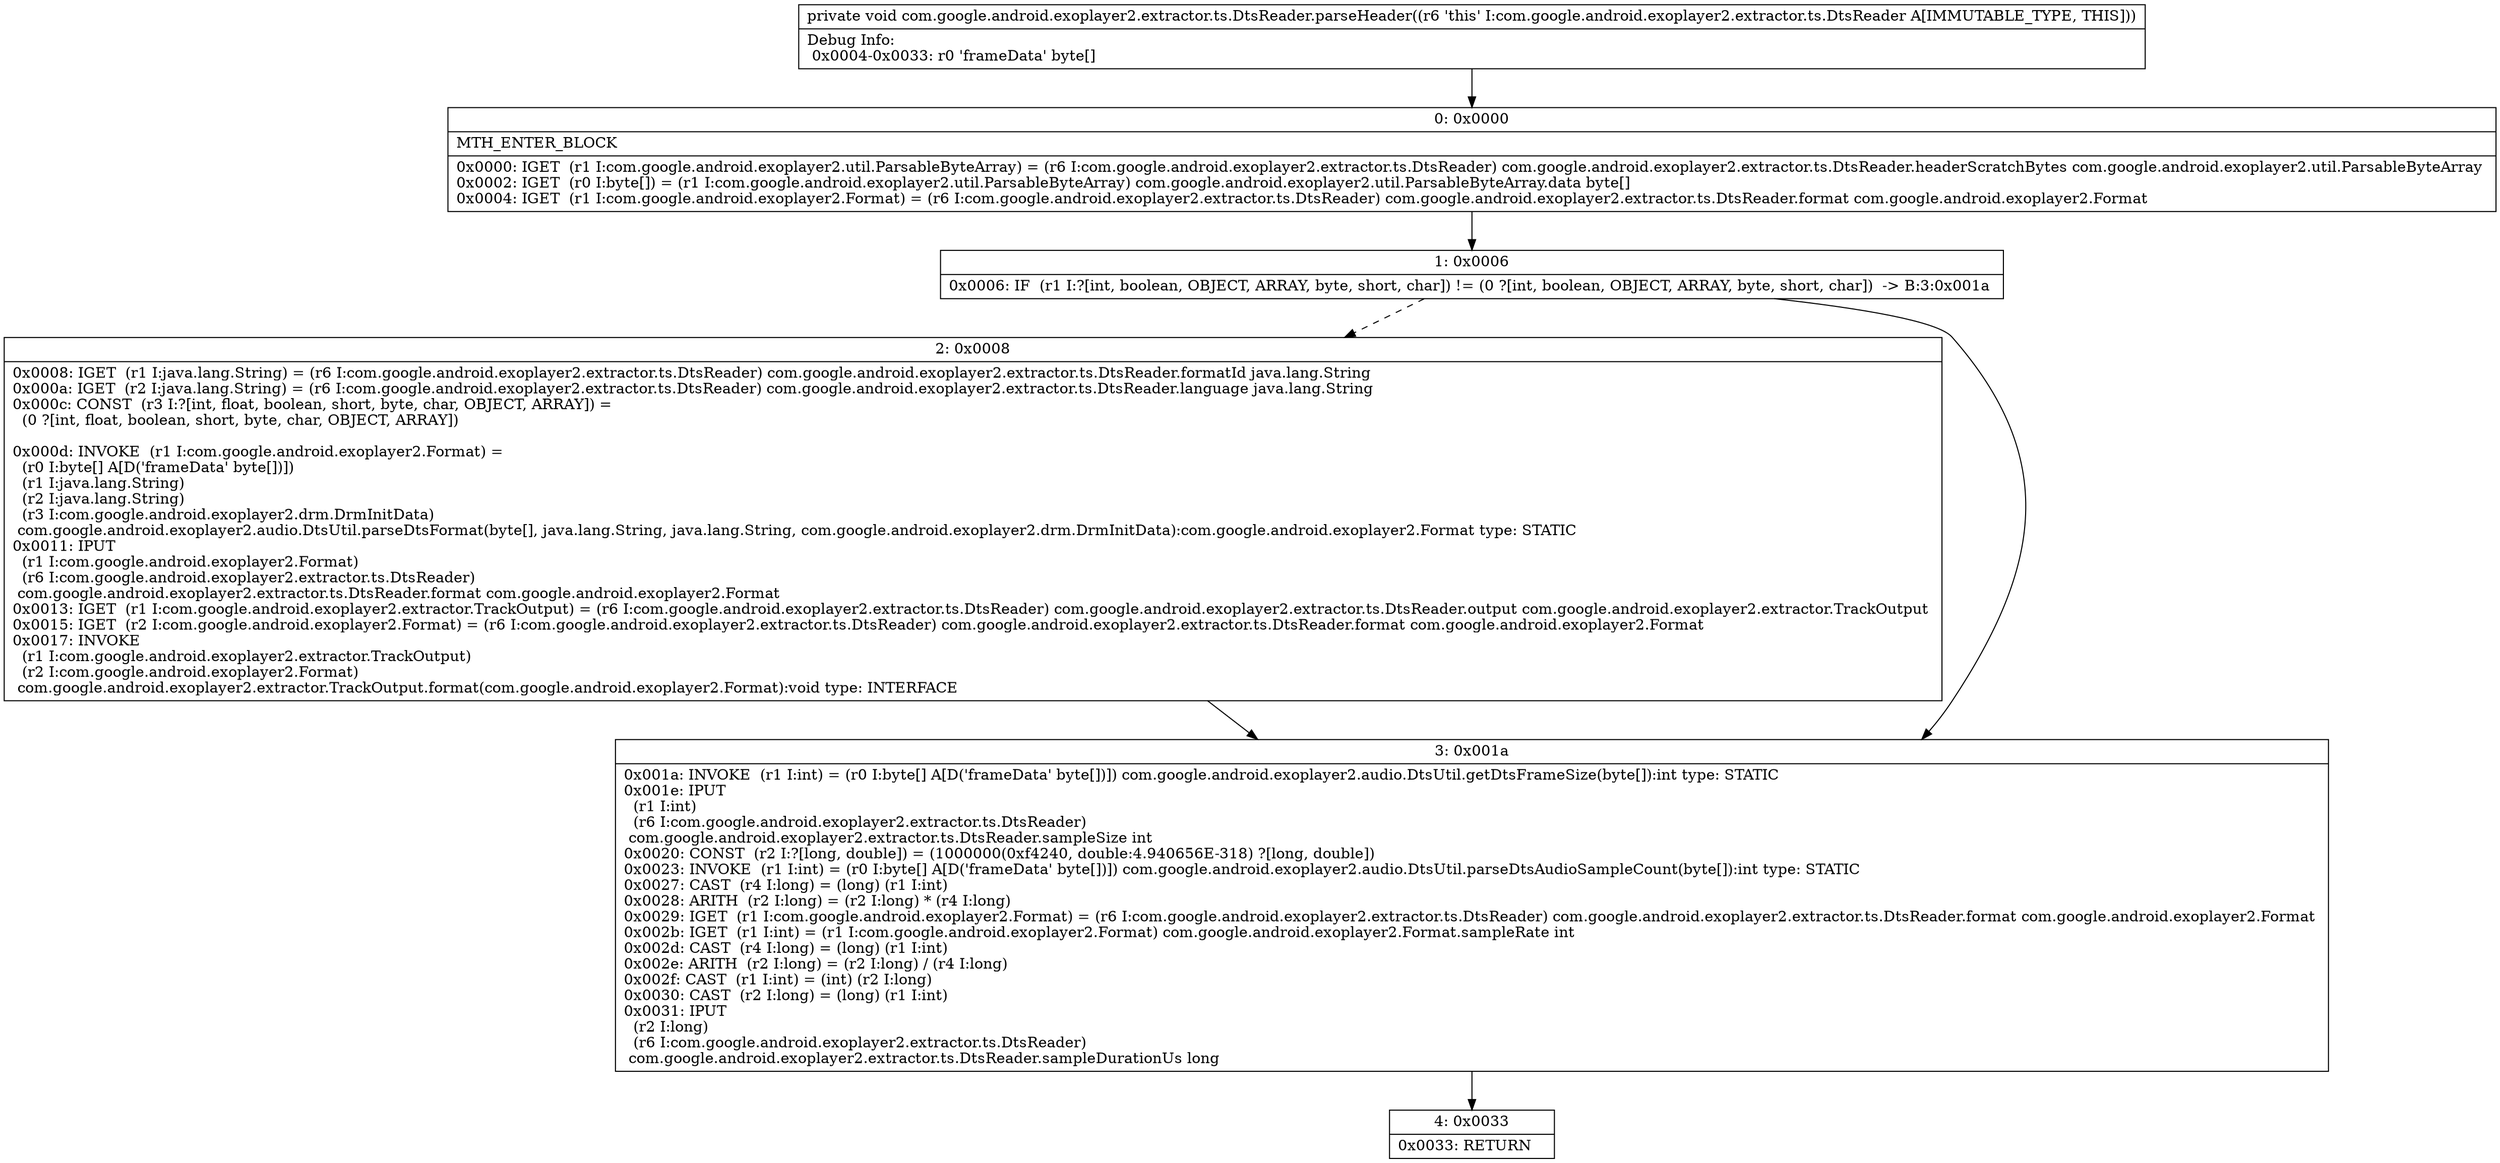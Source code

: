 digraph "CFG forcom.google.android.exoplayer2.extractor.ts.DtsReader.parseHeader()V" {
Node_0 [shape=record,label="{0\:\ 0x0000|MTH_ENTER_BLOCK\l|0x0000: IGET  (r1 I:com.google.android.exoplayer2.util.ParsableByteArray) = (r6 I:com.google.android.exoplayer2.extractor.ts.DtsReader) com.google.android.exoplayer2.extractor.ts.DtsReader.headerScratchBytes com.google.android.exoplayer2.util.ParsableByteArray \l0x0002: IGET  (r0 I:byte[]) = (r1 I:com.google.android.exoplayer2.util.ParsableByteArray) com.google.android.exoplayer2.util.ParsableByteArray.data byte[] \l0x0004: IGET  (r1 I:com.google.android.exoplayer2.Format) = (r6 I:com.google.android.exoplayer2.extractor.ts.DtsReader) com.google.android.exoplayer2.extractor.ts.DtsReader.format com.google.android.exoplayer2.Format \l}"];
Node_1 [shape=record,label="{1\:\ 0x0006|0x0006: IF  (r1 I:?[int, boolean, OBJECT, ARRAY, byte, short, char]) != (0 ?[int, boolean, OBJECT, ARRAY, byte, short, char])  \-\> B:3:0x001a \l}"];
Node_2 [shape=record,label="{2\:\ 0x0008|0x0008: IGET  (r1 I:java.lang.String) = (r6 I:com.google.android.exoplayer2.extractor.ts.DtsReader) com.google.android.exoplayer2.extractor.ts.DtsReader.formatId java.lang.String \l0x000a: IGET  (r2 I:java.lang.String) = (r6 I:com.google.android.exoplayer2.extractor.ts.DtsReader) com.google.android.exoplayer2.extractor.ts.DtsReader.language java.lang.String \l0x000c: CONST  (r3 I:?[int, float, boolean, short, byte, char, OBJECT, ARRAY]) = \l  (0 ?[int, float, boolean, short, byte, char, OBJECT, ARRAY])\l \l0x000d: INVOKE  (r1 I:com.google.android.exoplayer2.Format) = \l  (r0 I:byte[] A[D('frameData' byte[])])\l  (r1 I:java.lang.String)\l  (r2 I:java.lang.String)\l  (r3 I:com.google.android.exoplayer2.drm.DrmInitData)\l com.google.android.exoplayer2.audio.DtsUtil.parseDtsFormat(byte[], java.lang.String, java.lang.String, com.google.android.exoplayer2.drm.DrmInitData):com.google.android.exoplayer2.Format type: STATIC \l0x0011: IPUT  \l  (r1 I:com.google.android.exoplayer2.Format)\l  (r6 I:com.google.android.exoplayer2.extractor.ts.DtsReader)\l com.google.android.exoplayer2.extractor.ts.DtsReader.format com.google.android.exoplayer2.Format \l0x0013: IGET  (r1 I:com.google.android.exoplayer2.extractor.TrackOutput) = (r6 I:com.google.android.exoplayer2.extractor.ts.DtsReader) com.google.android.exoplayer2.extractor.ts.DtsReader.output com.google.android.exoplayer2.extractor.TrackOutput \l0x0015: IGET  (r2 I:com.google.android.exoplayer2.Format) = (r6 I:com.google.android.exoplayer2.extractor.ts.DtsReader) com.google.android.exoplayer2.extractor.ts.DtsReader.format com.google.android.exoplayer2.Format \l0x0017: INVOKE  \l  (r1 I:com.google.android.exoplayer2.extractor.TrackOutput)\l  (r2 I:com.google.android.exoplayer2.Format)\l com.google.android.exoplayer2.extractor.TrackOutput.format(com.google.android.exoplayer2.Format):void type: INTERFACE \l}"];
Node_3 [shape=record,label="{3\:\ 0x001a|0x001a: INVOKE  (r1 I:int) = (r0 I:byte[] A[D('frameData' byte[])]) com.google.android.exoplayer2.audio.DtsUtil.getDtsFrameSize(byte[]):int type: STATIC \l0x001e: IPUT  \l  (r1 I:int)\l  (r6 I:com.google.android.exoplayer2.extractor.ts.DtsReader)\l com.google.android.exoplayer2.extractor.ts.DtsReader.sampleSize int \l0x0020: CONST  (r2 I:?[long, double]) = (1000000(0xf4240, double:4.940656E\-318) ?[long, double]) \l0x0023: INVOKE  (r1 I:int) = (r0 I:byte[] A[D('frameData' byte[])]) com.google.android.exoplayer2.audio.DtsUtil.parseDtsAudioSampleCount(byte[]):int type: STATIC \l0x0027: CAST  (r4 I:long) = (long) (r1 I:int) \l0x0028: ARITH  (r2 I:long) = (r2 I:long) * (r4 I:long) \l0x0029: IGET  (r1 I:com.google.android.exoplayer2.Format) = (r6 I:com.google.android.exoplayer2.extractor.ts.DtsReader) com.google.android.exoplayer2.extractor.ts.DtsReader.format com.google.android.exoplayer2.Format \l0x002b: IGET  (r1 I:int) = (r1 I:com.google.android.exoplayer2.Format) com.google.android.exoplayer2.Format.sampleRate int \l0x002d: CAST  (r4 I:long) = (long) (r1 I:int) \l0x002e: ARITH  (r2 I:long) = (r2 I:long) \/ (r4 I:long) \l0x002f: CAST  (r1 I:int) = (int) (r2 I:long) \l0x0030: CAST  (r2 I:long) = (long) (r1 I:int) \l0x0031: IPUT  \l  (r2 I:long)\l  (r6 I:com.google.android.exoplayer2.extractor.ts.DtsReader)\l com.google.android.exoplayer2.extractor.ts.DtsReader.sampleDurationUs long \l}"];
Node_4 [shape=record,label="{4\:\ 0x0033|0x0033: RETURN   \l}"];
MethodNode[shape=record,label="{private void com.google.android.exoplayer2.extractor.ts.DtsReader.parseHeader((r6 'this' I:com.google.android.exoplayer2.extractor.ts.DtsReader A[IMMUTABLE_TYPE, THIS]))  | Debug Info:\l  0x0004\-0x0033: r0 'frameData' byte[]\l}"];
MethodNode -> Node_0;
Node_0 -> Node_1;
Node_1 -> Node_2[style=dashed];
Node_1 -> Node_3;
Node_2 -> Node_3;
Node_3 -> Node_4;
}

